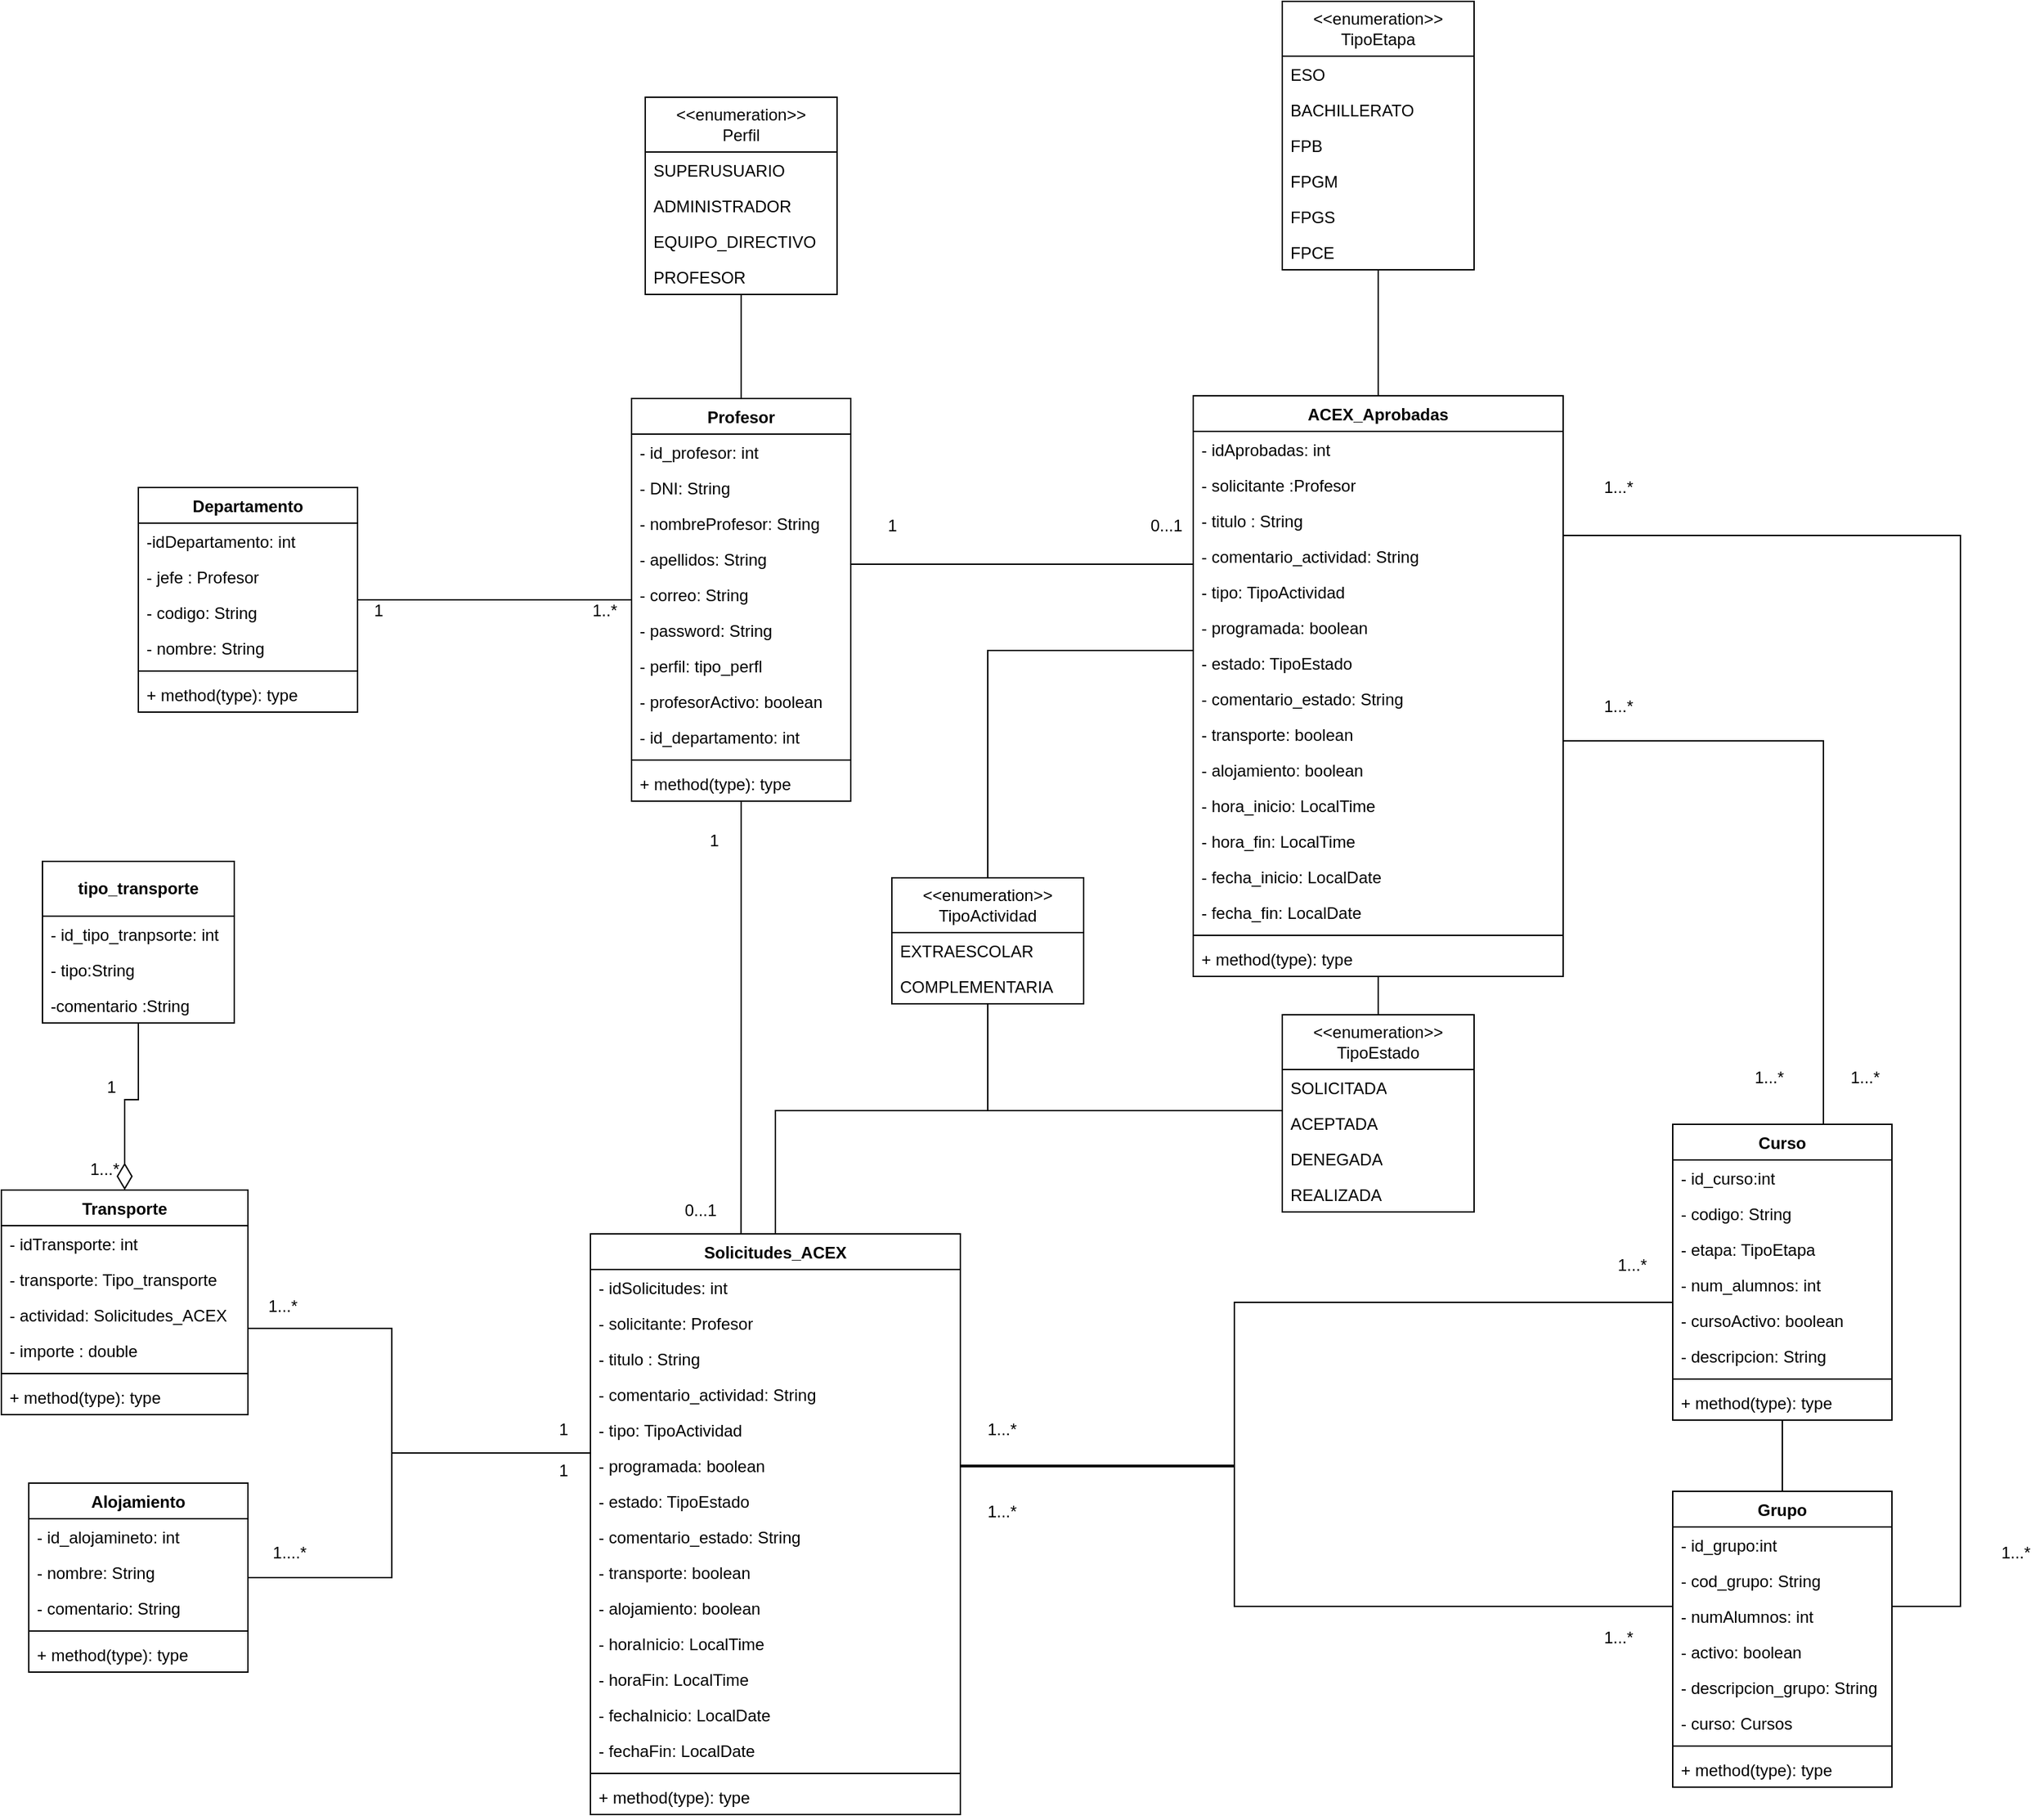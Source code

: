 <mxfile version="24.2.5" type="device">
  <diagram name="Página-1" id="KqR2MVuMOn8HhzKS_Q0z">
    <mxGraphModel dx="2218" dy="1628" grid="1" gridSize="10" guides="1" tooltips="1" connect="1" arrows="1" fold="1" page="0" pageScale="1" pageWidth="827" pageHeight="1169" math="0" shadow="0">
      <root>
        <mxCell id="0" />
        <mxCell id="1" parent="0" />
        <mxCell id="vN-wxm5uM4FP46S_WN4v-60" style="edgeStyle=orthogonalEdgeStyle;rounded=0;orthogonalLoop=1;jettySize=auto;html=1;endArrow=none;endFill=0;" parent="1" source="mgaWT_nPFSVgPAfk3SsF-6" target="jBNIoXDlIb--ioUj58yu-1" edge="1">
          <mxGeometry relative="1" as="geometry">
            <Array as="points">
              <mxPoint x="390" y="-9" />
              <mxPoint x="390" y="-9" />
            </Array>
          </mxGeometry>
        </mxCell>
        <mxCell id="mgaWT_nPFSVgPAfk3SsF-6" value="Profesor" style="swimlane;fontStyle=1;align=center;verticalAlign=top;childLayout=stackLayout;horizontal=1;startSize=26;horizontalStack=0;resizeParent=1;resizeParentMax=0;resizeLast=0;collapsible=1;marginBottom=0;whiteSpace=wrap;html=1;" parent="1" vertex="1">
          <mxGeometry x="40" y="-130" width="160" height="294" as="geometry" />
        </mxCell>
        <mxCell id="fqGNVcXwsttiyFgTfgcd-7" value="- id_profesor: int" style="text;strokeColor=none;fillColor=none;align=left;verticalAlign=top;spacingLeft=4;spacingRight=4;overflow=hidden;rotatable=0;points=[[0,0.5],[1,0.5]];portConstraint=eastwest;whiteSpace=wrap;html=1;" parent="mgaWT_nPFSVgPAfk3SsF-6" vertex="1">
          <mxGeometry y="26" width="160" height="26" as="geometry" />
        </mxCell>
        <mxCell id="mgaWT_nPFSVgPAfk3SsF-7" value="- DNI: String" style="text;strokeColor=none;fillColor=none;align=left;verticalAlign=top;spacingLeft=4;spacingRight=4;overflow=hidden;rotatable=0;points=[[0,0.5],[1,0.5]];portConstraint=eastwest;whiteSpace=wrap;html=1;" parent="mgaWT_nPFSVgPAfk3SsF-6" vertex="1">
          <mxGeometry y="52" width="160" height="26" as="geometry" />
        </mxCell>
        <mxCell id="mgaWT_nPFSVgPAfk3SsF-11" value="- nombreProfesor: String" style="text;strokeColor=none;fillColor=none;align=left;verticalAlign=top;spacingLeft=4;spacingRight=4;overflow=hidden;rotatable=0;points=[[0,0.5],[1,0.5]];portConstraint=eastwest;whiteSpace=wrap;html=1;" parent="mgaWT_nPFSVgPAfk3SsF-6" vertex="1">
          <mxGeometry y="78" width="160" height="26" as="geometry" />
        </mxCell>
        <mxCell id="mgaWT_nPFSVgPAfk3SsF-12" value="- apellidos: String" style="text;strokeColor=none;fillColor=none;align=left;verticalAlign=top;spacingLeft=4;spacingRight=4;overflow=hidden;rotatable=0;points=[[0,0.5],[1,0.5]];portConstraint=eastwest;whiteSpace=wrap;html=1;" parent="mgaWT_nPFSVgPAfk3SsF-6" vertex="1">
          <mxGeometry y="104" width="160" height="26" as="geometry" />
        </mxCell>
        <mxCell id="mgaWT_nPFSVgPAfk3SsF-14" value="- correo: String" style="text;strokeColor=none;fillColor=none;align=left;verticalAlign=top;spacingLeft=4;spacingRight=4;overflow=hidden;rotatable=0;points=[[0,0.5],[1,0.5]];portConstraint=eastwest;whiteSpace=wrap;html=1;" parent="mgaWT_nPFSVgPAfk3SsF-6" vertex="1">
          <mxGeometry y="130" width="160" height="26" as="geometry" />
        </mxCell>
        <mxCell id="mgaWT_nPFSVgPAfk3SsF-15" value="- password: String" style="text;strokeColor=none;fillColor=none;align=left;verticalAlign=top;spacingLeft=4;spacingRight=4;overflow=hidden;rotatable=0;points=[[0,0.5],[1,0.5]];portConstraint=eastwest;whiteSpace=wrap;html=1;" parent="mgaWT_nPFSVgPAfk3SsF-6" vertex="1">
          <mxGeometry y="156" width="160" height="26" as="geometry" />
        </mxCell>
        <mxCell id="mgaWT_nPFSVgPAfk3SsF-13" value="- perfil: tipo_perfl" style="text;strokeColor=none;fillColor=none;align=left;verticalAlign=top;spacingLeft=4;spacingRight=4;overflow=hidden;rotatable=0;points=[[0,0.5],[1,0.5]];portConstraint=eastwest;whiteSpace=wrap;html=1;" parent="mgaWT_nPFSVgPAfk3SsF-6" vertex="1">
          <mxGeometry y="182" width="160" height="26" as="geometry" />
        </mxCell>
        <mxCell id="fqGNVcXwsttiyFgTfgcd-8" value="- profesorActivo: boolean" style="text;strokeColor=none;fillColor=none;align=left;verticalAlign=top;spacingLeft=4;spacingRight=4;overflow=hidden;rotatable=0;points=[[0,0.5],[1,0.5]];portConstraint=eastwest;whiteSpace=wrap;html=1;" parent="mgaWT_nPFSVgPAfk3SsF-6" vertex="1">
          <mxGeometry y="208" width="160" height="26" as="geometry" />
        </mxCell>
        <mxCell id="mgaWT_nPFSVgPAfk3SsF-10" value="- id_departamento: int" style="text;strokeColor=none;fillColor=none;align=left;verticalAlign=top;spacingLeft=4;spacingRight=4;overflow=hidden;rotatable=0;points=[[0,0.5],[1,0.5]];portConstraint=eastwest;whiteSpace=wrap;html=1;" parent="mgaWT_nPFSVgPAfk3SsF-6" vertex="1">
          <mxGeometry y="234" width="160" height="26" as="geometry" />
        </mxCell>
        <mxCell id="mgaWT_nPFSVgPAfk3SsF-8" value="" style="line;strokeWidth=1;fillColor=none;align=left;verticalAlign=middle;spacingTop=-1;spacingLeft=3;spacingRight=3;rotatable=0;labelPosition=right;points=[];portConstraint=eastwest;strokeColor=inherit;" parent="mgaWT_nPFSVgPAfk3SsF-6" vertex="1">
          <mxGeometry y="260" width="160" height="8" as="geometry" />
        </mxCell>
        <mxCell id="mgaWT_nPFSVgPAfk3SsF-9" value="+ method(type): type" style="text;strokeColor=none;fillColor=none;align=left;verticalAlign=top;spacingLeft=4;spacingRight=4;overflow=hidden;rotatable=0;points=[[0,0.5],[1,0.5]];portConstraint=eastwest;whiteSpace=wrap;html=1;" parent="mgaWT_nPFSVgPAfk3SsF-6" vertex="1">
          <mxGeometry y="268" width="160" height="26" as="geometry" />
        </mxCell>
        <mxCell id="jBNIoXDlIb--ioUj58yu-57" style="edgeStyle=orthogonalEdgeStyle;rounded=0;orthogonalLoop=1;jettySize=auto;html=1;endArrow=none;endFill=0;startArrow=none;startFill=0;targetPerimeterSpacing=0;sourcePerimeterSpacing=0;startSize=6;" parent="1" source="mgaWT_nPFSVgPAfk3SsF-16" target="mgaWT_nPFSVgPAfk3SsF-6" edge="1">
          <mxGeometry relative="1" as="geometry" />
        </mxCell>
        <mxCell id="mgaWT_nPFSVgPAfk3SsF-16" value="Departamento" style="swimlane;fontStyle=1;align=center;verticalAlign=top;childLayout=stackLayout;horizontal=1;startSize=26;horizontalStack=0;resizeParent=1;resizeParentMax=0;resizeLast=0;collapsible=1;marginBottom=0;whiteSpace=wrap;html=1;" parent="1" vertex="1">
          <mxGeometry x="-320" y="-65" width="160" height="164" as="geometry" />
        </mxCell>
        <mxCell id="fqGNVcXwsttiyFgTfgcd-4" value="-idDepartamento: int" style="text;strokeColor=none;fillColor=none;align=left;verticalAlign=top;spacingLeft=4;spacingRight=4;overflow=hidden;rotatable=0;points=[[0,0.5],[1,0.5]];portConstraint=eastwest;whiteSpace=wrap;html=1;" parent="mgaWT_nPFSVgPAfk3SsF-16" vertex="1">
          <mxGeometry y="26" width="160" height="26" as="geometry" />
        </mxCell>
        <mxCell id="fqGNVcXwsttiyFgTfgcd-3" value="- jefe : Profesor" style="text;strokeColor=none;fillColor=none;align=left;verticalAlign=top;spacingLeft=4;spacingRight=4;overflow=hidden;rotatable=0;points=[[0,0.5],[1,0.5]];portConstraint=eastwest;whiteSpace=wrap;html=1;" parent="mgaWT_nPFSVgPAfk3SsF-16" vertex="1">
          <mxGeometry y="52" width="160" height="26" as="geometry" />
        </mxCell>
        <mxCell id="mgaWT_nPFSVgPAfk3SsF-17" value="- codigo: String" style="text;strokeColor=none;fillColor=none;align=left;verticalAlign=top;spacingLeft=4;spacingRight=4;overflow=hidden;rotatable=0;points=[[0,0.5],[1,0.5]];portConstraint=eastwest;whiteSpace=wrap;html=1;" parent="mgaWT_nPFSVgPAfk3SsF-16" vertex="1">
          <mxGeometry y="78" width="160" height="26" as="geometry" />
        </mxCell>
        <mxCell id="mgaWT_nPFSVgPAfk3SsF-20" value="- nombre: String" style="text;strokeColor=none;fillColor=none;align=left;verticalAlign=top;spacingLeft=4;spacingRight=4;overflow=hidden;rotatable=0;points=[[0,0.5],[1,0.5]];portConstraint=eastwest;whiteSpace=wrap;html=1;" parent="mgaWT_nPFSVgPAfk3SsF-16" vertex="1">
          <mxGeometry y="104" width="160" height="26" as="geometry" />
        </mxCell>
        <mxCell id="mgaWT_nPFSVgPAfk3SsF-18" value="" style="line;strokeWidth=1;fillColor=none;align=left;verticalAlign=middle;spacingTop=-1;spacingLeft=3;spacingRight=3;rotatable=0;labelPosition=right;points=[];portConstraint=eastwest;strokeColor=inherit;" parent="mgaWT_nPFSVgPAfk3SsF-16" vertex="1">
          <mxGeometry y="130" width="160" height="8" as="geometry" />
        </mxCell>
        <mxCell id="mgaWT_nPFSVgPAfk3SsF-19" value="+ method(type): type" style="text;strokeColor=none;fillColor=none;align=left;verticalAlign=top;spacingLeft=4;spacingRight=4;overflow=hidden;rotatable=0;points=[[0,0.5],[1,0.5]];portConstraint=eastwest;whiteSpace=wrap;html=1;" parent="mgaWT_nPFSVgPAfk3SsF-16" vertex="1">
          <mxGeometry y="138" width="160" height="26" as="geometry" />
        </mxCell>
        <mxCell id="vN-wxm5uM4FP46S_WN4v-33" style="edgeStyle=orthogonalEdgeStyle;rounded=0;orthogonalLoop=1;jettySize=auto;html=1;endArrow=none;endFill=0;" parent="1" source="mgaWT_nPFSVgPAfk3SsF-21" target="jBNIoXDlIb--ioUj58yu-31" edge="1">
          <mxGeometry relative="1" as="geometry">
            <Array as="points">
              <mxPoint x="480" y="650" />
              <mxPoint x="480" y="752" />
            </Array>
          </mxGeometry>
        </mxCell>
        <mxCell id="vN-wxm5uM4FP46S_WN4v-37" style="edgeStyle=orthogonalEdgeStyle;rounded=0;orthogonalLoop=1;jettySize=auto;html=1;endArrow=none;endFill=0;" parent="1" edge="1">
          <mxGeometry relative="1" as="geometry">
            <mxPoint x="145" y="469.94" as="sourcePoint" />
            <mxPoint x="515" y="389.999" as="targetPoint" />
            <Array as="points">
              <mxPoint x="145" y="389.94" />
            </Array>
          </mxGeometry>
        </mxCell>
        <mxCell id="mgaWT_nPFSVgPAfk3SsF-21" value="Solicitudes_ACEX" style="swimlane;fontStyle=1;align=center;verticalAlign=top;childLayout=stackLayout;horizontal=1;startSize=26;horizontalStack=0;resizeParent=1;resizeParentMax=0;resizeLast=0;collapsible=1;marginBottom=0;whiteSpace=wrap;html=1;" parent="1" vertex="1">
          <mxGeometry x="10" y="480" width="270" height="424" as="geometry" />
        </mxCell>
        <mxCell id="fqGNVcXwsttiyFgTfgcd-11" value="- idSolicitudes: int" style="text;strokeColor=none;fillColor=none;align=left;verticalAlign=top;spacingLeft=4;spacingRight=4;overflow=hidden;rotatable=0;points=[[0,0.5],[1,0.5]];portConstraint=eastwest;whiteSpace=wrap;html=1;" parent="mgaWT_nPFSVgPAfk3SsF-21" vertex="1">
          <mxGeometry y="26" width="270" height="26" as="geometry" />
        </mxCell>
        <mxCell id="fqGNVcXwsttiyFgTfgcd-10" value="- solicitante: Profesor" style="text;strokeColor=none;fillColor=none;align=left;verticalAlign=top;spacingLeft=4;spacingRight=4;overflow=hidden;rotatable=0;points=[[0,0.5],[1,0.5]];portConstraint=eastwest;whiteSpace=wrap;html=1;" parent="mgaWT_nPFSVgPAfk3SsF-21" vertex="1">
          <mxGeometry y="52" width="270" height="26" as="geometry" />
        </mxCell>
        <mxCell id="mgaWT_nPFSVgPAfk3SsF-25" value="- titulo : String" style="text;strokeColor=none;fillColor=none;align=left;verticalAlign=top;spacingLeft=4;spacingRight=4;overflow=hidden;rotatable=0;points=[[0,0.5],[1,0.5]];portConstraint=eastwest;whiteSpace=wrap;html=1;" parent="mgaWT_nPFSVgPAfk3SsF-21" vertex="1">
          <mxGeometry y="78" width="270" height="26" as="geometry" />
        </mxCell>
        <mxCell id="mgaWT_nPFSVgPAfk3SsF-28" value="- comentario_actividad: String" style="text;strokeColor=none;fillColor=none;align=left;verticalAlign=top;spacingLeft=4;spacingRight=4;overflow=hidden;rotatable=0;points=[[0,0.5],[1,0.5]];portConstraint=eastwest;whiteSpace=wrap;html=1;" parent="mgaWT_nPFSVgPAfk3SsF-21" vertex="1">
          <mxGeometry y="104" width="270" height="26" as="geometry" />
        </mxCell>
        <mxCell id="mgaWT_nPFSVgPAfk3SsF-31" value="- tipo: TipoActividad" style="text;strokeColor=none;fillColor=none;align=left;verticalAlign=top;spacingLeft=4;spacingRight=4;overflow=hidden;rotatable=0;points=[[0,0.5],[1,0.5]];portConstraint=eastwest;whiteSpace=wrap;html=1;" parent="mgaWT_nPFSVgPAfk3SsF-21" vertex="1">
          <mxGeometry y="130" width="270" height="26" as="geometry" />
        </mxCell>
        <mxCell id="mgaWT_nPFSVgPAfk3SsF-33" value="- programada: boolean" style="text;strokeColor=none;fillColor=none;align=left;verticalAlign=top;spacingLeft=4;spacingRight=4;overflow=hidden;rotatable=0;points=[[0,0.5],[1,0.5]];portConstraint=eastwest;whiteSpace=wrap;html=1;" parent="mgaWT_nPFSVgPAfk3SsF-21" vertex="1">
          <mxGeometry y="156" width="270" height="26" as="geometry" />
        </mxCell>
        <mxCell id="mgaWT_nPFSVgPAfk3SsF-32" value="- estado: TipoEstado" style="text;strokeColor=none;fillColor=none;align=left;verticalAlign=top;spacingLeft=4;spacingRight=4;overflow=hidden;rotatable=0;points=[[0,0.5],[1,0.5]];portConstraint=eastwest;whiteSpace=wrap;html=1;" parent="mgaWT_nPFSVgPAfk3SsF-21" vertex="1">
          <mxGeometry y="182" width="270" height="26" as="geometry" />
        </mxCell>
        <mxCell id="mgaWT_nPFSVgPAfk3SsF-30" value="- comentario_estado: String" style="text;strokeColor=none;fillColor=none;align=left;verticalAlign=top;spacingLeft=4;spacingRight=4;overflow=hidden;rotatable=0;points=[[0,0.5],[1,0.5]];portConstraint=eastwest;whiteSpace=wrap;html=1;" parent="mgaWT_nPFSVgPAfk3SsF-21" vertex="1">
          <mxGeometry y="208" width="270" height="26" as="geometry" />
        </mxCell>
        <mxCell id="mgaWT_nPFSVgPAfk3SsF-27" value="- transporte: boolean" style="text;strokeColor=none;fillColor=none;align=left;verticalAlign=top;spacingLeft=4;spacingRight=4;overflow=hidden;rotatable=0;points=[[0,0.5],[1,0.5]];portConstraint=eastwest;whiteSpace=wrap;html=1;" parent="mgaWT_nPFSVgPAfk3SsF-21" vertex="1">
          <mxGeometry y="234" width="270" height="26" as="geometry" />
        </mxCell>
        <mxCell id="mgaWT_nPFSVgPAfk3SsF-26" value="- alojamiento: boolean" style="text;strokeColor=none;fillColor=none;align=left;verticalAlign=top;spacingLeft=4;spacingRight=4;overflow=hidden;rotatable=0;points=[[0,0.5],[1,0.5]];portConstraint=eastwest;whiteSpace=wrap;html=1;" parent="mgaWT_nPFSVgPAfk3SsF-21" vertex="1">
          <mxGeometry y="260" width="270" height="26" as="geometry" />
        </mxCell>
        <mxCell id="vN-wxm5uM4FP46S_WN4v-11" value="- horaInicio: LocalTime" style="text;strokeColor=none;fillColor=none;align=left;verticalAlign=top;spacingLeft=4;spacingRight=4;overflow=hidden;rotatable=0;points=[[0,0.5],[1,0.5]];portConstraint=eastwest;whiteSpace=wrap;html=1;" parent="mgaWT_nPFSVgPAfk3SsF-21" vertex="1">
          <mxGeometry y="286" width="270" height="26" as="geometry" />
        </mxCell>
        <mxCell id="fqGNVcXwsttiyFgTfgcd-12" value="- horaFin: LocalTime" style="text;strokeColor=none;fillColor=none;align=left;verticalAlign=top;spacingLeft=4;spacingRight=4;overflow=hidden;rotatable=0;points=[[0,0.5],[1,0.5]];portConstraint=eastwest;whiteSpace=wrap;html=1;" parent="mgaWT_nPFSVgPAfk3SsF-21" vertex="1">
          <mxGeometry y="312" width="270" height="26" as="geometry" />
        </mxCell>
        <mxCell id="fqGNVcXwsttiyFgTfgcd-13" value="- fechaInicio: LocalDate" style="text;strokeColor=none;fillColor=none;align=left;verticalAlign=top;spacingLeft=4;spacingRight=4;overflow=hidden;rotatable=0;points=[[0,0.5],[1,0.5]];portConstraint=eastwest;whiteSpace=wrap;html=1;" parent="mgaWT_nPFSVgPAfk3SsF-21" vertex="1">
          <mxGeometry y="338" width="270" height="26" as="geometry" />
        </mxCell>
        <mxCell id="vN-wxm5uM4FP46S_WN4v-14" value="- fechaFin: LocalDate" style="text;strokeColor=none;fillColor=none;align=left;verticalAlign=top;spacingLeft=4;spacingRight=4;overflow=hidden;rotatable=0;points=[[0,0.5],[1,0.5]];portConstraint=eastwest;whiteSpace=wrap;html=1;" parent="mgaWT_nPFSVgPAfk3SsF-21" vertex="1">
          <mxGeometry y="364" width="270" height="26" as="geometry" />
        </mxCell>
        <mxCell id="mgaWT_nPFSVgPAfk3SsF-23" value="" style="line;strokeWidth=1;fillColor=none;align=left;verticalAlign=middle;spacingTop=-1;spacingLeft=3;spacingRight=3;rotatable=0;labelPosition=right;points=[];portConstraint=eastwest;strokeColor=inherit;" parent="mgaWT_nPFSVgPAfk3SsF-21" vertex="1">
          <mxGeometry y="390" width="270" height="8" as="geometry" />
        </mxCell>
        <mxCell id="mgaWT_nPFSVgPAfk3SsF-24" value="+ method(type): type" style="text;strokeColor=none;fillColor=none;align=left;verticalAlign=top;spacingLeft=4;spacingRight=4;overflow=hidden;rotatable=0;points=[[0,0.5],[1,0.5]];portConstraint=eastwest;whiteSpace=wrap;html=1;" parent="mgaWT_nPFSVgPAfk3SsF-21" vertex="1">
          <mxGeometry y="398" width="270" height="26" as="geometry" />
        </mxCell>
        <mxCell id="vN-wxm5uM4FP46S_WN4v-22" style="edgeStyle=orthogonalEdgeStyle;rounded=0;orthogonalLoop=1;jettySize=auto;html=1;entryX=0.5;entryY=0;entryDx=0;entryDy=0;endArrow=none;endFill=0;" parent="1" source="mgaWT_nPFSVgPAfk3SsF-34" target="mgaWT_nPFSVgPAfk3SsF-6" edge="1">
          <mxGeometry relative="1" as="geometry" />
        </mxCell>
        <mxCell id="mgaWT_nPFSVgPAfk3SsF-34" value="&amp;lt;&amp;lt;enumeration&amp;gt;&amp;gt;&lt;div&gt;Perfil&lt;/div&gt;" style="swimlane;fontStyle=0;childLayout=stackLayout;horizontal=1;startSize=40;fillColor=none;horizontalStack=0;resizeParent=1;resizeParentMax=0;resizeLast=0;collapsible=1;marginBottom=0;whiteSpace=wrap;html=1;" parent="1" vertex="1">
          <mxGeometry x="50" y="-350" width="140" height="144" as="geometry" />
        </mxCell>
        <mxCell id="mgaWT_nPFSVgPAfk3SsF-35" value="SUPERUSUARIO" style="text;strokeColor=none;fillColor=none;align=left;verticalAlign=top;spacingLeft=4;spacingRight=4;overflow=hidden;rotatable=0;points=[[0,0.5],[1,0.5]];portConstraint=eastwest;whiteSpace=wrap;html=1;" parent="mgaWT_nPFSVgPAfk3SsF-34" vertex="1">
          <mxGeometry y="40" width="140" height="26" as="geometry" />
        </mxCell>
        <mxCell id="mgaWT_nPFSVgPAfk3SsF-36" value="ADMINISTRADOR" style="text;strokeColor=none;fillColor=none;align=left;verticalAlign=top;spacingLeft=4;spacingRight=4;overflow=hidden;rotatable=0;points=[[0,0.5],[1,0.5]];portConstraint=eastwest;whiteSpace=wrap;html=1;" parent="mgaWT_nPFSVgPAfk3SsF-34" vertex="1">
          <mxGeometry y="66" width="140" height="26" as="geometry" />
        </mxCell>
        <mxCell id="mgaWT_nPFSVgPAfk3SsF-38" value="EQUIPO_DIRECTIVO" style="text;strokeColor=none;fillColor=none;align=left;verticalAlign=top;spacingLeft=4;spacingRight=4;overflow=hidden;rotatable=0;points=[[0,0.5],[1,0.5]];portConstraint=eastwest;whiteSpace=wrap;html=1;" parent="mgaWT_nPFSVgPAfk3SsF-34" vertex="1">
          <mxGeometry y="92" width="140" height="26" as="geometry" />
        </mxCell>
        <mxCell id="mgaWT_nPFSVgPAfk3SsF-37" value="PROFESOR" style="text;strokeColor=none;fillColor=none;align=left;verticalAlign=top;spacingLeft=4;spacingRight=4;overflow=hidden;rotatable=0;points=[[0,0.5],[1,0.5]];portConstraint=eastwest;whiteSpace=wrap;html=1;" parent="mgaWT_nPFSVgPAfk3SsF-34" vertex="1">
          <mxGeometry y="118" width="140" height="26" as="geometry" />
        </mxCell>
        <mxCell id="vN-wxm5uM4FP46S_WN4v-38" style="edgeStyle=orthogonalEdgeStyle;rounded=0;orthogonalLoop=1;jettySize=auto;html=1;endArrow=none;endFill=0;" parent="1" source="mgaWT_nPFSVgPAfk3SsF-39" target="mgaWT_nPFSVgPAfk3SsF-21" edge="1">
          <mxGeometry relative="1" as="geometry">
            <Array as="points">
              <mxPoint x="300" y="390" />
              <mxPoint x="145" y="390" />
            </Array>
          </mxGeometry>
        </mxCell>
        <mxCell id="vN-wxm5uM4FP46S_WN4v-39" style="edgeStyle=orthogonalEdgeStyle;rounded=0;orthogonalLoop=1;jettySize=auto;html=1;endArrow=none;endFill=0;" parent="1" source="mgaWT_nPFSVgPAfk3SsF-39" target="jBNIoXDlIb--ioUj58yu-1" edge="1">
          <mxGeometry relative="1" as="geometry">
            <Array as="points">
              <mxPoint x="300" y="54" />
            </Array>
          </mxGeometry>
        </mxCell>
        <mxCell id="mgaWT_nPFSVgPAfk3SsF-39" value="&amp;lt;&amp;lt;enumeration&amp;gt;&amp;gt;&lt;div&gt;TipoActividad&lt;/div&gt;" style="swimlane;fontStyle=0;childLayout=stackLayout;horizontal=1;startSize=40;fillColor=none;horizontalStack=0;resizeParent=1;resizeParentMax=0;resizeLast=0;collapsible=1;marginBottom=0;whiteSpace=wrap;html=1;" parent="1" vertex="1">
          <mxGeometry x="230" y="220" width="140" height="92" as="geometry" />
        </mxCell>
        <mxCell id="mgaWT_nPFSVgPAfk3SsF-40" value="EXTRAESCOLAR" style="text;strokeColor=none;fillColor=none;align=left;verticalAlign=top;spacingLeft=4;spacingRight=4;overflow=hidden;rotatable=0;points=[[0,0.5],[1,0.5]];portConstraint=eastwest;whiteSpace=wrap;html=1;" parent="mgaWT_nPFSVgPAfk3SsF-39" vertex="1">
          <mxGeometry y="40" width="140" height="26" as="geometry" />
        </mxCell>
        <mxCell id="mgaWT_nPFSVgPAfk3SsF-41" value="COMPLEMENTARIA" style="text;strokeColor=none;fillColor=none;align=left;verticalAlign=top;spacingLeft=4;spacingRight=4;overflow=hidden;rotatable=0;points=[[0,0.5],[1,0.5]];portConstraint=eastwest;whiteSpace=wrap;html=1;" parent="mgaWT_nPFSVgPAfk3SsF-39" vertex="1">
          <mxGeometry y="66" width="140" height="26" as="geometry" />
        </mxCell>
        <mxCell id="vN-wxm5uM4FP46S_WN4v-36" style="edgeStyle=orthogonalEdgeStyle;rounded=0;orthogonalLoop=1;jettySize=auto;html=1;endArrow=none;endFill=0;" parent="1" source="mgaWT_nPFSVgPAfk3SsF-44" target="jBNIoXDlIb--ioUj58yu-1" edge="1">
          <mxGeometry relative="1" as="geometry" />
        </mxCell>
        <mxCell id="mgaWT_nPFSVgPAfk3SsF-44" value="&amp;lt;&amp;lt;enumeration&amp;gt;&amp;gt;&lt;div&gt;TipoEstado&lt;/div&gt;" style="swimlane;fontStyle=0;childLayout=stackLayout;horizontal=1;startSize=40;fillColor=none;horizontalStack=0;resizeParent=1;resizeParentMax=0;resizeLast=0;collapsible=1;marginBottom=0;whiteSpace=wrap;html=1;" parent="1" vertex="1">
          <mxGeometry x="515" y="320" width="140" height="144" as="geometry">
            <mxRectangle x="570" y="410" width="140" height="40" as="alternateBounds" />
          </mxGeometry>
        </mxCell>
        <mxCell id="mgaWT_nPFSVgPAfk3SsF-45" value="SOLICITADA" style="text;strokeColor=none;fillColor=none;align=left;verticalAlign=top;spacingLeft=4;spacingRight=4;overflow=hidden;rotatable=0;points=[[0,0.5],[1,0.5]];portConstraint=eastwest;whiteSpace=wrap;html=1;" parent="mgaWT_nPFSVgPAfk3SsF-44" vertex="1">
          <mxGeometry y="40" width="140" height="26" as="geometry" />
        </mxCell>
        <mxCell id="mgaWT_nPFSVgPAfk3SsF-46" value="ACEPTADA" style="text;strokeColor=none;fillColor=none;align=left;verticalAlign=top;spacingLeft=4;spacingRight=4;overflow=hidden;rotatable=0;points=[[0,0.5],[1,0.5]];portConstraint=eastwest;whiteSpace=wrap;html=1;" parent="mgaWT_nPFSVgPAfk3SsF-44" vertex="1">
          <mxGeometry y="66" width="140" height="26" as="geometry" />
        </mxCell>
        <mxCell id="mgaWT_nPFSVgPAfk3SsF-47" value="DENEGADA" style="text;strokeColor=none;fillColor=none;align=left;verticalAlign=top;spacingLeft=4;spacingRight=4;overflow=hidden;rotatable=0;points=[[0,0.5],[1,0.5]];portConstraint=eastwest;whiteSpace=wrap;html=1;" parent="mgaWT_nPFSVgPAfk3SsF-44" vertex="1">
          <mxGeometry y="92" width="140" height="26" as="geometry" />
        </mxCell>
        <mxCell id="mgaWT_nPFSVgPAfk3SsF-48" value="REALIZADA" style="text;strokeColor=none;fillColor=none;align=left;verticalAlign=top;spacingLeft=4;spacingRight=4;overflow=hidden;rotatable=0;points=[[0,0.5],[1,0.5]];portConstraint=eastwest;whiteSpace=wrap;html=1;" parent="mgaWT_nPFSVgPAfk3SsF-44" vertex="1">
          <mxGeometry y="118" width="140" height="26" as="geometry" />
        </mxCell>
        <mxCell id="jBNIoXDlIb--ioUj58yu-1" value="ACEX_Aprobadas" style="swimlane;fontStyle=1;align=center;verticalAlign=top;childLayout=stackLayout;horizontal=1;startSize=26;horizontalStack=0;resizeParent=1;resizeParentMax=0;resizeLast=0;collapsible=1;marginBottom=0;whiteSpace=wrap;html=1;" parent="1" vertex="1">
          <mxGeometry x="450" y="-132" width="270" height="424" as="geometry" />
        </mxCell>
        <mxCell id="fqGNVcXwsttiyFgTfgcd-15" value="- idAprobadas: int" style="text;strokeColor=none;fillColor=none;align=left;verticalAlign=top;spacingLeft=4;spacingRight=4;overflow=hidden;rotatable=0;points=[[0,0.5],[1,0.5]];portConstraint=eastwest;whiteSpace=wrap;html=1;" parent="jBNIoXDlIb--ioUj58yu-1" vertex="1">
          <mxGeometry y="26" width="270" height="26" as="geometry" />
        </mxCell>
        <mxCell id="fqGNVcXwsttiyFgTfgcd-14" value="- solicitante :Profesor" style="text;strokeColor=none;fillColor=none;align=left;verticalAlign=top;spacingLeft=4;spacingRight=4;overflow=hidden;rotatable=0;points=[[0,0.5],[1,0.5]];portConstraint=eastwest;whiteSpace=wrap;html=1;" parent="jBNIoXDlIb--ioUj58yu-1" vertex="1">
          <mxGeometry y="52" width="270" height="26" as="geometry" />
        </mxCell>
        <mxCell id="jBNIoXDlIb--ioUj58yu-2" value="- titulo : String" style="text;strokeColor=none;fillColor=none;align=left;verticalAlign=top;spacingLeft=4;spacingRight=4;overflow=hidden;rotatable=0;points=[[0,0.5],[1,0.5]];portConstraint=eastwest;whiteSpace=wrap;html=1;" parent="jBNIoXDlIb--ioUj58yu-1" vertex="1">
          <mxGeometry y="78" width="270" height="26" as="geometry" />
        </mxCell>
        <mxCell id="jBNIoXDlIb--ioUj58yu-3" value="- comentario_actividad: String" style="text;strokeColor=none;fillColor=none;align=left;verticalAlign=top;spacingLeft=4;spacingRight=4;overflow=hidden;rotatable=0;points=[[0,0.5],[1,0.5]];portConstraint=eastwest;whiteSpace=wrap;html=1;" parent="jBNIoXDlIb--ioUj58yu-1" vertex="1">
          <mxGeometry y="104" width="270" height="26" as="geometry" />
        </mxCell>
        <mxCell id="jBNIoXDlIb--ioUj58yu-4" value="- tipo: TipoActividad" style="text;strokeColor=none;fillColor=none;align=left;verticalAlign=top;spacingLeft=4;spacingRight=4;overflow=hidden;rotatable=0;points=[[0,0.5],[1,0.5]];portConstraint=eastwest;whiteSpace=wrap;html=1;" parent="jBNIoXDlIb--ioUj58yu-1" vertex="1">
          <mxGeometry y="130" width="270" height="26" as="geometry" />
        </mxCell>
        <mxCell id="jBNIoXDlIb--ioUj58yu-5" value="- programada: boolean" style="text;strokeColor=none;fillColor=none;align=left;verticalAlign=top;spacingLeft=4;spacingRight=4;overflow=hidden;rotatable=0;points=[[0,0.5],[1,0.5]];portConstraint=eastwest;whiteSpace=wrap;html=1;" parent="jBNIoXDlIb--ioUj58yu-1" vertex="1">
          <mxGeometry y="156" width="270" height="26" as="geometry" />
        </mxCell>
        <mxCell id="jBNIoXDlIb--ioUj58yu-6" value="- estado: TipoEstado" style="text;strokeColor=none;fillColor=none;align=left;verticalAlign=top;spacingLeft=4;spacingRight=4;overflow=hidden;rotatable=0;points=[[0,0.5],[1,0.5]];portConstraint=eastwest;whiteSpace=wrap;html=1;" parent="jBNIoXDlIb--ioUj58yu-1" vertex="1">
          <mxGeometry y="182" width="270" height="26" as="geometry" />
        </mxCell>
        <mxCell id="jBNIoXDlIb--ioUj58yu-7" value="- comentario_estado: String" style="text;strokeColor=none;fillColor=none;align=left;verticalAlign=top;spacingLeft=4;spacingRight=4;overflow=hidden;rotatable=0;points=[[0,0.5],[1,0.5]];portConstraint=eastwest;whiteSpace=wrap;html=1;" parent="jBNIoXDlIb--ioUj58yu-1" vertex="1">
          <mxGeometry y="208" width="270" height="26" as="geometry" />
        </mxCell>
        <mxCell id="jBNIoXDlIb--ioUj58yu-8" value="- transporte: boolean" style="text;strokeColor=none;fillColor=none;align=left;verticalAlign=top;spacingLeft=4;spacingRight=4;overflow=hidden;rotatable=0;points=[[0,0.5],[1,0.5]];portConstraint=eastwest;whiteSpace=wrap;html=1;" parent="jBNIoXDlIb--ioUj58yu-1" vertex="1">
          <mxGeometry y="234" width="270" height="26" as="geometry" />
        </mxCell>
        <mxCell id="jBNIoXDlIb--ioUj58yu-9" value="- alojamiento: boolean" style="text;strokeColor=none;fillColor=none;align=left;verticalAlign=top;spacingLeft=4;spacingRight=4;overflow=hidden;rotatable=0;points=[[0,0.5],[1,0.5]];portConstraint=eastwest;whiteSpace=wrap;html=1;" parent="jBNIoXDlIb--ioUj58yu-1" vertex="1">
          <mxGeometry y="260" width="270" height="26" as="geometry" />
        </mxCell>
        <mxCell id="jBNIoXDlIb--ioUj58yu-10" value="- hora_inicio: LocalTime" style="text;strokeColor=none;fillColor=none;align=left;verticalAlign=top;spacingLeft=4;spacingRight=4;overflow=hidden;rotatable=0;points=[[0,0.5],[1,0.5]];portConstraint=eastwest;whiteSpace=wrap;html=1;" parent="jBNIoXDlIb--ioUj58yu-1" vertex="1">
          <mxGeometry y="286" width="270" height="26" as="geometry" />
        </mxCell>
        <mxCell id="vN-wxm5uM4FP46S_WN4v-1" value="- hora_fin: LocalTime" style="text;strokeColor=none;fillColor=none;align=left;verticalAlign=top;spacingLeft=4;spacingRight=4;overflow=hidden;rotatable=0;points=[[0,0.5],[1,0.5]];portConstraint=eastwest;whiteSpace=wrap;html=1;" parent="jBNIoXDlIb--ioUj58yu-1" vertex="1">
          <mxGeometry y="312" width="270" height="26" as="geometry" />
        </mxCell>
        <mxCell id="jBNIoXDlIb--ioUj58yu-11" value="- fecha_inicio: LocalDate" style="text;strokeColor=none;fillColor=none;align=left;verticalAlign=top;spacingLeft=4;spacingRight=4;overflow=hidden;rotatable=0;points=[[0,0.5],[1,0.5]];portConstraint=eastwest;whiteSpace=wrap;html=1;" parent="jBNIoXDlIb--ioUj58yu-1" vertex="1">
          <mxGeometry y="338" width="270" height="26" as="geometry" />
        </mxCell>
        <mxCell id="vN-wxm5uM4FP46S_WN4v-2" value="- fecha_fin: LocalDate" style="text;strokeColor=none;fillColor=none;align=left;verticalAlign=top;spacingLeft=4;spacingRight=4;overflow=hidden;rotatable=0;points=[[0,0.5],[1,0.5]];portConstraint=eastwest;whiteSpace=wrap;html=1;" parent="jBNIoXDlIb--ioUj58yu-1" vertex="1">
          <mxGeometry y="364" width="270" height="26" as="geometry" />
        </mxCell>
        <mxCell id="jBNIoXDlIb--ioUj58yu-12" value="" style="line;strokeWidth=1;fillColor=none;align=left;verticalAlign=middle;spacingTop=-1;spacingLeft=3;spacingRight=3;rotatable=0;labelPosition=right;points=[];portConstraint=eastwest;strokeColor=inherit;" parent="jBNIoXDlIb--ioUj58yu-1" vertex="1">
          <mxGeometry y="390" width="270" height="8" as="geometry" />
        </mxCell>
        <mxCell id="jBNIoXDlIb--ioUj58yu-13" value="+ method(type): type" style="text;strokeColor=none;fillColor=none;align=left;verticalAlign=top;spacingLeft=4;spacingRight=4;overflow=hidden;rotatable=0;points=[[0,0.5],[1,0.5]];portConstraint=eastwest;whiteSpace=wrap;html=1;" parent="jBNIoXDlIb--ioUj58yu-1" vertex="1">
          <mxGeometry y="398" width="270" height="26" as="geometry" />
        </mxCell>
        <mxCell id="vN-wxm5uM4FP46S_WN4v-54" style="edgeStyle=orthogonalEdgeStyle;rounded=0;orthogonalLoop=1;jettySize=auto;html=1;endArrow=none;endFill=0;" parent="1" source="jBNIoXDlIb--ioUj58yu-15" target="jBNIoXDlIb--ioUj58yu-1" edge="1">
          <mxGeometry relative="1" as="geometry">
            <Array as="points">
              <mxPoint x="910" y="120" />
            </Array>
          </mxGeometry>
        </mxCell>
        <mxCell id="jBNIoXDlIb--ioUj58yu-15" value="Curso" style="swimlane;fontStyle=1;align=center;verticalAlign=top;childLayout=stackLayout;horizontal=1;startSize=26;horizontalStack=0;resizeParent=1;resizeParentMax=0;resizeLast=0;collapsible=1;marginBottom=0;whiteSpace=wrap;html=1;" parent="1" vertex="1">
          <mxGeometry x="800" y="400" width="160" height="216" as="geometry" />
        </mxCell>
        <mxCell id="fqGNVcXwsttiyFgTfgcd-2" value="- id_curso:int" style="text;strokeColor=none;fillColor=none;align=left;verticalAlign=top;spacingLeft=4;spacingRight=4;overflow=hidden;rotatable=0;points=[[0,0.5],[1,0.5]];portConstraint=eastwest;whiteSpace=wrap;html=1;" parent="jBNIoXDlIb--ioUj58yu-15" vertex="1">
          <mxGeometry y="26" width="160" height="26" as="geometry" />
        </mxCell>
        <mxCell id="jBNIoXDlIb--ioUj58yu-16" value="- codigo: String" style="text;strokeColor=none;fillColor=none;align=left;verticalAlign=top;spacingLeft=4;spacingRight=4;overflow=hidden;rotatable=0;points=[[0,0.5],[1,0.5]];portConstraint=eastwest;whiteSpace=wrap;html=1;" parent="jBNIoXDlIb--ioUj58yu-15" vertex="1">
          <mxGeometry y="52" width="160" height="26" as="geometry" />
        </mxCell>
        <mxCell id="jBNIoXDlIb--ioUj58yu-19" value="- etapa: TipoEtapa" style="text;strokeColor=none;fillColor=none;align=left;verticalAlign=top;spacingLeft=4;spacingRight=4;overflow=hidden;rotatable=0;points=[[0,0.5],[1,0.5]];portConstraint=eastwest;whiteSpace=wrap;html=1;" parent="jBNIoXDlIb--ioUj58yu-15" vertex="1">
          <mxGeometry y="78" width="160" height="26" as="geometry" />
        </mxCell>
        <mxCell id="jBNIoXDlIb--ioUj58yu-21" value="- num_alumnos: int" style="text;strokeColor=none;fillColor=none;align=left;verticalAlign=top;spacingLeft=4;spacingRight=4;overflow=hidden;rotatable=0;points=[[0,0.5],[1,0.5]];portConstraint=eastwest;whiteSpace=wrap;html=1;" parent="jBNIoXDlIb--ioUj58yu-15" vertex="1">
          <mxGeometry y="104" width="160" height="26" as="geometry" />
        </mxCell>
        <mxCell id="jBNIoXDlIb--ioUj58yu-22" value="- cursoActivo: boolean" style="text;strokeColor=none;fillColor=none;align=left;verticalAlign=top;spacingLeft=4;spacingRight=4;overflow=hidden;rotatable=0;points=[[0,0.5],[1,0.5]];portConstraint=eastwest;whiteSpace=wrap;html=1;" parent="jBNIoXDlIb--ioUj58yu-15" vertex="1">
          <mxGeometry y="130" width="160" height="26" as="geometry" />
        </mxCell>
        <mxCell id="jBNIoXDlIb--ioUj58yu-20" value="- descripcion: String" style="text;strokeColor=none;fillColor=none;align=left;verticalAlign=top;spacingLeft=4;spacingRight=4;overflow=hidden;rotatable=0;points=[[0,0.5],[1,0.5]];portConstraint=eastwest;whiteSpace=wrap;html=1;" parent="jBNIoXDlIb--ioUj58yu-15" vertex="1">
          <mxGeometry y="156" width="160" height="26" as="geometry" />
        </mxCell>
        <mxCell id="jBNIoXDlIb--ioUj58yu-17" value="" style="line;strokeWidth=1;fillColor=none;align=left;verticalAlign=middle;spacingTop=-1;spacingLeft=3;spacingRight=3;rotatable=0;labelPosition=right;points=[];portConstraint=eastwest;strokeColor=inherit;" parent="jBNIoXDlIb--ioUj58yu-15" vertex="1">
          <mxGeometry y="182" width="160" height="8" as="geometry" />
        </mxCell>
        <mxCell id="jBNIoXDlIb--ioUj58yu-18" value="+ method(type): type" style="text;strokeColor=none;fillColor=none;align=left;verticalAlign=top;spacingLeft=4;spacingRight=4;overflow=hidden;rotatable=0;points=[[0,0.5],[1,0.5]];portConstraint=eastwest;whiteSpace=wrap;html=1;" parent="jBNIoXDlIb--ioUj58yu-15" vertex="1">
          <mxGeometry y="190" width="160" height="26" as="geometry" />
        </mxCell>
        <mxCell id="vN-wxm5uM4FP46S_WN4v-30" style="edgeStyle=orthogonalEdgeStyle;rounded=0;orthogonalLoop=1;jettySize=auto;html=1;endArrow=none;endFill=0;" parent="1" source="jBNIoXDlIb--ioUj58yu-23" target="jBNIoXDlIb--ioUj58yu-1" edge="1">
          <mxGeometry relative="1" as="geometry" />
        </mxCell>
        <mxCell id="jBNIoXDlIb--ioUj58yu-23" value="&amp;lt;&amp;lt;enumeration&amp;gt;&amp;gt;&lt;div&gt;TipoEtapa&lt;/div&gt;" style="swimlane;fontStyle=0;childLayout=stackLayout;horizontal=1;startSize=40;fillColor=none;horizontalStack=0;resizeParent=1;resizeParentMax=0;resizeLast=0;collapsible=1;marginBottom=0;whiteSpace=wrap;html=1;" parent="1" vertex="1">
          <mxGeometry x="515" y="-420" width="140" height="196" as="geometry">
            <mxRectangle x="570" y="410" width="140" height="40" as="alternateBounds" />
          </mxGeometry>
        </mxCell>
        <mxCell id="jBNIoXDlIb--ioUj58yu-24" value="ESO" style="text;strokeColor=none;fillColor=none;align=left;verticalAlign=top;spacingLeft=4;spacingRight=4;overflow=hidden;rotatable=0;points=[[0,0.5],[1,0.5]];portConstraint=eastwest;whiteSpace=wrap;html=1;" parent="jBNIoXDlIb--ioUj58yu-23" vertex="1">
          <mxGeometry y="40" width="140" height="26" as="geometry" />
        </mxCell>
        <mxCell id="jBNIoXDlIb--ioUj58yu-29" value="BACHILLERATO" style="text;strokeColor=none;fillColor=none;align=left;verticalAlign=top;spacingLeft=4;spacingRight=4;overflow=hidden;rotatable=0;points=[[0,0.5],[1,0.5]];portConstraint=eastwest;whiteSpace=wrap;html=1;" parent="jBNIoXDlIb--ioUj58yu-23" vertex="1">
          <mxGeometry y="66" width="140" height="26" as="geometry" />
        </mxCell>
        <mxCell id="jBNIoXDlIb--ioUj58yu-30" value="FPB" style="text;strokeColor=none;fillColor=none;align=left;verticalAlign=top;spacingLeft=4;spacingRight=4;overflow=hidden;rotatable=0;points=[[0,0.5],[1,0.5]];portConstraint=eastwest;whiteSpace=wrap;html=1;" parent="jBNIoXDlIb--ioUj58yu-23" vertex="1">
          <mxGeometry y="92" width="140" height="26" as="geometry" />
        </mxCell>
        <mxCell id="jBNIoXDlIb--ioUj58yu-28" value="FPGM" style="text;strokeColor=none;fillColor=none;align=left;verticalAlign=top;spacingLeft=4;spacingRight=4;overflow=hidden;rotatable=0;points=[[0,0.5],[1,0.5]];portConstraint=eastwest;whiteSpace=wrap;html=1;" parent="jBNIoXDlIb--ioUj58yu-23" vertex="1">
          <mxGeometry y="118" width="140" height="26" as="geometry" />
        </mxCell>
        <mxCell id="jBNIoXDlIb--ioUj58yu-25" value="FPGS" style="text;strokeColor=none;fillColor=none;align=left;verticalAlign=top;spacingLeft=4;spacingRight=4;overflow=hidden;rotatable=0;points=[[0,0.5],[1,0.5]];portConstraint=eastwest;whiteSpace=wrap;html=1;" parent="jBNIoXDlIb--ioUj58yu-23" vertex="1">
          <mxGeometry y="144" width="140" height="26" as="geometry" />
        </mxCell>
        <mxCell id="jBNIoXDlIb--ioUj58yu-26" value="FPCE" style="text;strokeColor=none;fillColor=none;align=left;verticalAlign=top;spacingLeft=4;spacingRight=4;overflow=hidden;rotatable=0;points=[[0,0.5],[1,0.5]];portConstraint=eastwest;whiteSpace=wrap;html=1;" parent="jBNIoXDlIb--ioUj58yu-23" vertex="1">
          <mxGeometry y="170" width="140" height="26" as="geometry" />
        </mxCell>
        <mxCell id="jBNIoXDlIb--ioUj58yu-64" style="edgeStyle=orthogonalEdgeStyle;rounded=0;orthogonalLoop=1;jettySize=auto;html=1;endArrow=none;endFill=0;startArrow=none;startFill=0;" parent="1" source="jBNIoXDlIb--ioUj58yu-31" target="jBNIoXDlIb--ioUj58yu-15" edge="1">
          <mxGeometry relative="1" as="geometry" />
        </mxCell>
        <mxCell id="vN-wxm5uM4FP46S_WN4v-53" style="edgeStyle=orthogonalEdgeStyle;rounded=0;orthogonalLoop=1;jettySize=auto;html=1;endArrow=none;endFill=0;" parent="1" source="jBNIoXDlIb--ioUj58yu-31" target="jBNIoXDlIb--ioUj58yu-1" edge="1">
          <mxGeometry relative="1" as="geometry">
            <Array as="points">
              <mxPoint x="1010" y="752" />
              <mxPoint x="1010" y="-30" />
            </Array>
          </mxGeometry>
        </mxCell>
        <mxCell id="jBNIoXDlIb--ioUj58yu-31" value="Grupo" style="swimlane;fontStyle=1;align=center;verticalAlign=top;childLayout=stackLayout;horizontal=1;startSize=26;horizontalStack=0;resizeParent=1;resizeParentMax=0;resizeLast=0;collapsible=1;marginBottom=0;whiteSpace=wrap;html=1;" parent="1" vertex="1">
          <mxGeometry x="800" y="668" width="160" height="216" as="geometry" />
        </mxCell>
        <mxCell id="fqGNVcXwsttiyFgTfgcd-5" value="- id_grupo:int" style="text;strokeColor=none;fillColor=none;align=left;verticalAlign=top;spacingLeft=4;spacingRight=4;overflow=hidden;rotatable=0;points=[[0,0.5],[1,0.5]];portConstraint=eastwest;whiteSpace=wrap;html=1;" parent="jBNIoXDlIb--ioUj58yu-31" vertex="1">
          <mxGeometry y="26" width="160" height="26" as="geometry" />
        </mxCell>
        <mxCell id="jBNIoXDlIb--ioUj58yu-32" value="- cod_grupo: String" style="text;strokeColor=none;fillColor=none;align=left;verticalAlign=top;spacingLeft=4;spacingRight=4;overflow=hidden;rotatable=0;points=[[0,0.5],[1,0.5]];portConstraint=eastwest;whiteSpace=wrap;html=1;" parent="jBNIoXDlIb--ioUj58yu-31" vertex="1">
          <mxGeometry y="52" width="160" height="26" as="geometry" />
        </mxCell>
        <mxCell id="jBNIoXDlIb--ioUj58yu-35" value="- numAlumnos: int" style="text;strokeColor=none;fillColor=none;align=left;verticalAlign=top;spacingLeft=4;spacingRight=4;overflow=hidden;rotatable=0;points=[[0,0.5],[1,0.5]];portConstraint=eastwest;whiteSpace=wrap;html=1;" parent="jBNIoXDlIb--ioUj58yu-31" vertex="1">
          <mxGeometry y="78" width="160" height="26" as="geometry" />
        </mxCell>
        <mxCell id="jBNIoXDlIb--ioUj58yu-37" value="- activo: boolean" style="text;strokeColor=none;fillColor=none;align=left;verticalAlign=top;spacingLeft=4;spacingRight=4;overflow=hidden;rotatable=0;points=[[0,0.5],[1,0.5]];portConstraint=eastwest;whiteSpace=wrap;html=1;" parent="jBNIoXDlIb--ioUj58yu-31" vertex="1">
          <mxGeometry y="104" width="160" height="26" as="geometry" />
        </mxCell>
        <mxCell id="jBNIoXDlIb--ioUj58yu-36" value="- descripcion_grupo: String" style="text;strokeColor=none;fillColor=none;align=left;verticalAlign=top;spacingLeft=4;spacingRight=4;overflow=hidden;rotatable=0;points=[[0,0.5],[1,0.5]];portConstraint=eastwest;whiteSpace=wrap;html=1;" parent="jBNIoXDlIb--ioUj58yu-31" vertex="1">
          <mxGeometry y="130" width="160" height="26" as="geometry" />
        </mxCell>
        <mxCell id="fqGNVcXwsttiyFgTfgcd-6" value="- curso: Cursos" style="text;strokeColor=none;fillColor=none;align=left;verticalAlign=top;spacingLeft=4;spacingRight=4;overflow=hidden;rotatable=0;points=[[0,0.5],[1,0.5]];portConstraint=eastwest;whiteSpace=wrap;html=1;" parent="jBNIoXDlIb--ioUj58yu-31" vertex="1">
          <mxGeometry y="156" width="160" height="26" as="geometry" />
        </mxCell>
        <mxCell id="jBNIoXDlIb--ioUj58yu-33" value="" style="line;strokeWidth=1;fillColor=none;align=left;verticalAlign=middle;spacingTop=-1;spacingLeft=3;spacingRight=3;rotatable=0;labelPosition=right;points=[];portConstraint=eastwest;strokeColor=inherit;" parent="jBNIoXDlIb--ioUj58yu-31" vertex="1">
          <mxGeometry y="182" width="160" height="8" as="geometry" />
        </mxCell>
        <mxCell id="jBNIoXDlIb--ioUj58yu-34" value="+ method(type): type" style="text;strokeColor=none;fillColor=none;align=left;verticalAlign=top;spacingLeft=4;spacingRight=4;overflow=hidden;rotatable=0;points=[[0,0.5],[1,0.5]];portConstraint=eastwest;whiteSpace=wrap;html=1;" parent="jBNIoXDlIb--ioUj58yu-31" vertex="1">
          <mxGeometry y="190" width="160" height="26" as="geometry" />
        </mxCell>
        <mxCell id="jBNIoXDlIb--ioUj58yu-73" style="edgeStyle=orthogonalEdgeStyle;rounded=0;orthogonalLoop=1;jettySize=auto;html=1;endArrow=none;endFill=0;" parent="1" source="jBNIoXDlIb--ioUj58yu-38" target="mgaWT_nPFSVgPAfk3SsF-21" edge="1">
          <mxGeometry relative="1" as="geometry">
            <mxPoint x="-110" y="610" as="targetPoint" />
            <Array as="points">
              <mxPoint x="-135" y="549" />
              <mxPoint x="-135" y="640" />
            </Array>
          </mxGeometry>
        </mxCell>
        <mxCell id="jBNIoXDlIb--ioUj58yu-38" value="Transporte" style="swimlane;fontStyle=1;align=center;verticalAlign=top;childLayout=stackLayout;horizontal=1;startSize=26;horizontalStack=0;resizeParent=1;resizeParentMax=0;resizeLast=0;collapsible=1;marginBottom=0;whiteSpace=wrap;html=1;" parent="1" vertex="1">
          <mxGeometry x="-420" y="448" width="180" height="164" as="geometry" />
        </mxCell>
        <mxCell id="10roSDDafqjrM908dxH1-1" value="- idTransporte: int" style="text;strokeColor=none;fillColor=none;align=left;verticalAlign=top;spacingLeft=4;spacingRight=4;overflow=hidden;rotatable=0;points=[[0,0.5],[1,0.5]];portConstraint=eastwest;whiteSpace=wrap;html=1;" parent="jBNIoXDlIb--ioUj58yu-38" vertex="1">
          <mxGeometry y="26" width="180" height="26" as="geometry" />
        </mxCell>
        <mxCell id="fqGNVcXwsttiyFgTfgcd-19" value="- transporte: Tipo_transporte" style="text;strokeColor=none;fillColor=none;align=left;verticalAlign=top;spacingLeft=4;spacingRight=4;overflow=hidden;rotatable=0;points=[[0,0.5],[1,0.5]];portConstraint=eastwest;whiteSpace=wrap;html=1;" parent="jBNIoXDlIb--ioUj58yu-38" vertex="1">
          <mxGeometry y="52" width="180" height="26" as="geometry" />
        </mxCell>
        <mxCell id="10roSDDafqjrM908dxH1-2" value="- actividad: Solicitudes_ACEX" style="text;strokeColor=none;fillColor=none;align=left;verticalAlign=top;spacingLeft=4;spacingRight=4;overflow=hidden;rotatable=0;points=[[0,0.5],[1,0.5]];portConstraint=eastwest;whiteSpace=wrap;html=1;" parent="jBNIoXDlIb--ioUj58yu-38" vertex="1">
          <mxGeometry y="78" width="180" height="26" as="geometry" />
        </mxCell>
        <mxCell id="jBNIoXDlIb--ioUj58yu-39" value="- importe : double" style="text;strokeColor=none;fillColor=none;align=left;verticalAlign=top;spacingLeft=4;spacingRight=4;overflow=hidden;rotatable=0;points=[[0,0.5],[1,0.5]];portConstraint=eastwest;whiteSpace=wrap;html=1;" parent="jBNIoXDlIb--ioUj58yu-38" vertex="1">
          <mxGeometry y="104" width="180" height="26" as="geometry" />
        </mxCell>
        <mxCell id="jBNIoXDlIb--ioUj58yu-40" value="" style="line;strokeWidth=1;fillColor=none;align=left;verticalAlign=middle;spacingTop=-1;spacingLeft=3;spacingRight=3;rotatable=0;labelPosition=right;points=[];portConstraint=eastwest;strokeColor=inherit;" parent="jBNIoXDlIb--ioUj58yu-38" vertex="1">
          <mxGeometry y="130" width="180" height="8" as="geometry" />
        </mxCell>
        <mxCell id="jBNIoXDlIb--ioUj58yu-41" value="+ method(type): type" style="text;strokeColor=none;fillColor=none;align=left;verticalAlign=top;spacingLeft=4;spacingRight=4;overflow=hidden;rotatable=0;points=[[0,0.5],[1,0.5]];portConstraint=eastwest;whiteSpace=wrap;html=1;" parent="jBNIoXDlIb--ioUj58yu-38" vertex="1">
          <mxGeometry y="138" width="180" height="26" as="geometry" />
        </mxCell>
        <mxCell id="jBNIoXDlIb--ioUj58yu-74" style="edgeStyle=orthogonalEdgeStyle;rounded=0;orthogonalLoop=1;jettySize=auto;html=1;endArrow=none;endFill=0;" parent="1" source="jBNIoXDlIb--ioUj58yu-44" target="mgaWT_nPFSVgPAfk3SsF-21" edge="1">
          <mxGeometry relative="1" as="geometry">
            <Array as="points">
              <mxPoint x="-135" y="731" />
              <mxPoint x="-135" y="640" />
            </Array>
          </mxGeometry>
        </mxCell>
        <mxCell id="jBNIoXDlIb--ioUj58yu-44" value="Alojamiento" style="swimlane;fontStyle=1;align=center;verticalAlign=top;childLayout=stackLayout;horizontal=1;startSize=26;horizontalStack=0;resizeParent=1;resizeParentMax=0;resizeLast=0;collapsible=1;marginBottom=0;whiteSpace=wrap;html=1;" parent="1" vertex="1">
          <mxGeometry x="-400" y="662" width="160" height="138" as="geometry" />
        </mxCell>
        <mxCell id="fqGNVcXwsttiyFgTfgcd-1" value="- id_alojamineto: int" style="text;strokeColor=none;fillColor=none;align=left;verticalAlign=top;spacingLeft=4;spacingRight=4;overflow=hidden;rotatable=0;points=[[0,0.5],[1,0.5]];portConstraint=eastwest;whiteSpace=wrap;html=1;" parent="jBNIoXDlIb--ioUj58yu-44" vertex="1">
          <mxGeometry y="26" width="160" height="26" as="geometry" />
        </mxCell>
        <mxCell id="jBNIoXDlIb--ioUj58yu-45" value="- nombre: String" style="text;strokeColor=none;fillColor=none;align=left;verticalAlign=top;spacingLeft=4;spacingRight=4;overflow=hidden;rotatable=0;points=[[0,0.5],[1,0.5]];portConstraint=eastwest;whiteSpace=wrap;html=1;" parent="jBNIoXDlIb--ioUj58yu-44" vertex="1">
          <mxGeometry y="52" width="160" height="26" as="geometry" />
        </mxCell>
        <mxCell id="jBNIoXDlIb--ioUj58yu-47" value="- comentario: String" style="text;strokeColor=none;fillColor=none;align=left;verticalAlign=top;spacingLeft=4;spacingRight=4;overflow=hidden;rotatable=0;points=[[0,0.5],[1,0.5]];portConstraint=eastwest;whiteSpace=wrap;html=1;" parent="jBNIoXDlIb--ioUj58yu-44" vertex="1">
          <mxGeometry y="78" width="160" height="26" as="geometry" />
        </mxCell>
        <mxCell id="jBNIoXDlIb--ioUj58yu-48" value="" style="line;strokeWidth=1;fillColor=none;align=left;verticalAlign=middle;spacingTop=-1;spacingLeft=3;spacingRight=3;rotatable=0;labelPosition=right;points=[];portConstraint=eastwest;strokeColor=inherit;" parent="jBNIoXDlIb--ioUj58yu-44" vertex="1">
          <mxGeometry y="104" width="160" height="8" as="geometry" />
        </mxCell>
        <mxCell id="jBNIoXDlIb--ioUj58yu-49" value="+ method(type): type" style="text;strokeColor=none;fillColor=none;align=left;verticalAlign=top;spacingLeft=4;spacingRight=4;overflow=hidden;rotatable=0;points=[[0,0.5],[1,0.5]];portConstraint=eastwest;whiteSpace=wrap;html=1;" parent="jBNIoXDlIb--ioUj58yu-44" vertex="1">
          <mxGeometry y="112" width="160" height="26" as="geometry" />
        </mxCell>
        <mxCell id="jBNIoXDlIb--ioUj58yu-59" value="1..*" style="text;html=1;align=center;verticalAlign=middle;resizable=0;points=[];autosize=1;strokeColor=none;fillColor=none;" parent="1" vertex="1">
          <mxGeometry y="10" width="40" height="30" as="geometry" />
        </mxCell>
        <mxCell id="jBNIoXDlIb--ioUj58yu-79" value="1" style="text;html=1;align=center;verticalAlign=middle;resizable=0;points=[];autosize=1;strokeColor=none;fillColor=none;" parent="1" vertex="1">
          <mxGeometry x="-160" y="10" width="30" height="30" as="geometry" />
        </mxCell>
        <mxCell id="vN-wxm5uM4FP46S_WN4v-21" style="edgeStyle=orthogonalEdgeStyle;rounded=0;orthogonalLoop=1;jettySize=auto;html=1;entryX=0.5;entryY=0;entryDx=0;entryDy=0;endArrow=diamondThin;endFill=0;startArrow=none;startFill=0;strokeWidth=1;endSize=17;" parent="1" source="vN-wxm5uM4FP46S_WN4v-16" target="jBNIoXDlIb--ioUj58yu-38" edge="1">
          <mxGeometry relative="1" as="geometry" />
        </mxCell>
        <mxCell id="vN-wxm5uM4FP46S_WN4v-16" value="&lt;div&gt;&lt;b&gt;tipo_transporte&lt;/b&gt;&lt;/div&gt;" style="swimlane;fontStyle=0;childLayout=stackLayout;horizontal=1;startSize=40;fillColor=none;horizontalStack=0;resizeParent=1;resizeParentMax=0;resizeLast=0;collapsible=1;marginBottom=0;whiteSpace=wrap;html=1;" parent="1" vertex="1">
          <mxGeometry x="-390" y="208" width="140" height="118" as="geometry" />
        </mxCell>
        <mxCell id="fqGNVcXwsttiyFgTfgcd-18" value="- id_tipo_tranpsorte: int" style="text;strokeColor=none;fillColor=none;align=left;verticalAlign=top;spacingLeft=4;spacingRight=4;overflow=hidden;rotatable=0;points=[[0,0.5],[1,0.5]];portConstraint=eastwest;whiteSpace=wrap;html=1;" parent="vN-wxm5uM4FP46S_WN4v-16" vertex="1">
          <mxGeometry y="40" width="140" height="26" as="geometry" />
        </mxCell>
        <mxCell id="fqGNVcXwsttiyFgTfgcd-17" value="- tipo:String" style="text;strokeColor=none;fillColor=none;align=left;verticalAlign=top;spacingLeft=4;spacingRight=4;overflow=hidden;rotatable=0;points=[[0,0.5],[1,0.5]];portConstraint=eastwest;whiteSpace=wrap;html=1;" parent="vN-wxm5uM4FP46S_WN4v-16" vertex="1">
          <mxGeometry y="66" width="140" height="26" as="geometry" />
        </mxCell>
        <mxCell id="vN-wxm5uM4FP46S_WN4v-19" value="-comentario :String" style="text;strokeColor=none;fillColor=none;align=left;verticalAlign=top;spacingLeft=4;spacingRight=4;overflow=hidden;rotatable=0;points=[[0,0.5],[1,0.5]];portConstraint=eastwest;whiteSpace=wrap;html=1;" parent="vN-wxm5uM4FP46S_WN4v-16" vertex="1">
          <mxGeometry y="92" width="140" height="26" as="geometry" />
        </mxCell>
        <mxCell id="vN-wxm5uM4FP46S_WN4v-23" style="edgeStyle=orthogonalEdgeStyle;rounded=0;orthogonalLoop=1;jettySize=auto;html=1;entryX=0.407;entryY=0;entryDx=0;entryDy=0;entryPerimeter=0;endArrow=none;endFill=0;" parent="1" source="mgaWT_nPFSVgPAfk3SsF-6" target="mgaWT_nPFSVgPAfk3SsF-21" edge="1">
          <mxGeometry relative="1" as="geometry" />
        </mxCell>
        <mxCell id="vN-wxm5uM4FP46S_WN4v-32" style="edgeStyle=orthogonalEdgeStyle;rounded=0;orthogonalLoop=1;jettySize=auto;html=1;exitX=1;exitY=0.5;exitDx=0;exitDy=0;endArrow=none;endFill=0;" parent="1" source="mgaWT_nPFSVgPAfk3SsF-30" target="jBNIoXDlIb--ioUj58yu-15" edge="1">
          <mxGeometry relative="1" as="geometry">
            <Array as="points">
              <mxPoint x="480" y="649" />
              <mxPoint x="480" y="530" />
            </Array>
          </mxGeometry>
        </mxCell>
        <mxCell id="vN-wxm5uM4FP46S_WN4v-41" value="0...1" style="text;html=1;align=center;verticalAlign=middle;resizable=0;points=[];autosize=1;strokeColor=none;fillColor=none;" parent="1" vertex="1">
          <mxGeometry x="65" y="448" width="50" height="30" as="geometry" />
        </mxCell>
        <mxCell id="vN-wxm5uM4FP46S_WN4v-43" value="1" style="text;html=1;align=center;verticalAlign=middle;resizable=0;points=[];autosize=1;strokeColor=none;fillColor=none;" parent="1" vertex="1">
          <mxGeometry x="-355" y="358" width="30" height="30" as="geometry" />
        </mxCell>
        <mxCell id="vN-wxm5uM4FP46S_WN4v-44" value="1...*" style="text;html=1;align=center;verticalAlign=middle;resizable=0;points=[];autosize=1;strokeColor=none;fillColor=none;" parent="1" vertex="1">
          <mxGeometry x="-365" y="418" width="40" height="30" as="geometry" />
        </mxCell>
        <mxCell id="vN-wxm5uM4FP46S_WN4v-45" value="1" style="text;html=1;align=center;verticalAlign=middle;resizable=0;points=[];autosize=1;strokeColor=none;fillColor=none;" parent="1" vertex="1">
          <mxGeometry x="-25" y="608" width="30" height="30" as="geometry" />
        </mxCell>
        <mxCell id="vN-wxm5uM4FP46S_WN4v-46" value="1" style="text;html=1;align=center;verticalAlign=middle;resizable=0;points=[];autosize=1;strokeColor=none;fillColor=none;" parent="1" vertex="1">
          <mxGeometry x="-25" y="638" width="30" height="30" as="geometry" />
        </mxCell>
        <mxCell id="vN-wxm5uM4FP46S_WN4v-47" value="1...*" style="text;html=1;align=center;verticalAlign=middle;resizable=0;points=[];autosize=1;strokeColor=none;fillColor=none;" parent="1" vertex="1">
          <mxGeometry x="-235" y="518" width="40" height="30" as="geometry" />
        </mxCell>
        <mxCell id="vN-wxm5uM4FP46S_WN4v-48" value="1....*" style="text;html=1;align=center;verticalAlign=middle;resizable=0;points=[];autosize=1;strokeColor=none;fillColor=none;" parent="1" vertex="1">
          <mxGeometry x="-235" y="698" width="50" height="30" as="geometry" />
        </mxCell>
        <mxCell id="vN-wxm5uM4FP46S_WN4v-49" value="1...*" style="text;html=1;align=center;verticalAlign=middle;resizable=0;points=[];autosize=1;strokeColor=none;fillColor=none;" parent="1" vertex="1">
          <mxGeometry x="290" y="608" width="40" height="30" as="geometry" />
        </mxCell>
        <mxCell id="vN-wxm5uM4FP46S_WN4v-50" value="1...*" style="text;html=1;align=center;verticalAlign=middle;resizable=0;points=[];autosize=1;strokeColor=none;fillColor=none;" parent="1" vertex="1">
          <mxGeometry x="750" y="488" width="40" height="30" as="geometry" />
        </mxCell>
        <mxCell id="vN-wxm5uM4FP46S_WN4v-51" value="1...*" style="text;html=1;align=center;verticalAlign=middle;resizable=0;points=[];autosize=1;strokeColor=none;fillColor=none;" parent="1" vertex="1">
          <mxGeometry x="290" y="668" width="40" height="30" as="geometry" />
        </mxCell>
        <mxCell id="vN-wxm5uM4FP46S_WN4v-52" value="1...*" style="text;html=1;align=center;verticalAlign=middle;resizable=0;points=[];autosize=1;strokeColor=none;fillColor=none;" parent="1" vertex="1">
          <mxGeometry x="740" y="760" width="40" height="30" as="geometry" />
        </mxCell>
        <mxCell id="vN-wxm5uM4FP46S_WN4v-55" value="1...*" style="text;html=1;align=center;verticalAlign=middle;resizable=0;points=[];autosize=1;strokeColor=none;fillColor=none;" parent="1" vertex="1">
          <mxGeometry x="1030" y="698" width="40" height="30" as="geometry" />
        </mxCell>
        <mxCell id="vN-wxm5uM4FP46S_WN4v-56" value="1...*" style="text;html=1;align=center;verticalAlign=middle;resizable=0;points=[];autosize=1;strokeColor=none;fillColor=none;" parent="1" vertex="1">
          <mxGeometry x="850" y="351" width="40" height="30" as="geometry" />
        </mxCell>
        <mxCell id="vN-wxm5uM4FP46S_WN4v-57" value="1...*" style="text;html=1;align=center;verticalAlign=middle;resizable=0;points=[];autosize=1;strokeColor=none;fillColor=none;" parent="1" vertex="1">
          <mxGeometry x="740" y="80" width="40" height="30" as="geometry" />
        </mxCell>
        <mxCell id="vN-wxm5uM4FP46S_WN4v-58" value="1...*" style="text;html=1;align=center;verticalAlign=middle;resizable=0;points=[];autosize=1;strokeColor=none;fillColor=none;" parent="1" vertex="1">
          <mxGeometry x="920" y="351" width="40" height="30" as="geometry" />
        </mxCell>
        <mxCell id="vN-wxm5uM4FP46S_WN4v-59" value="1...*" style="text;html=1;align=center;verticalAlign=middle;resizable=0;points=[];autosize=1;strokeColor=none;fillColor=none;" parent="1" vertex="1">
          <mxGeometry x="740" y="-80" width="40" height="30" as="geometry" />
        </mxCell>
        <mxCell id="vN-wxm5uM4FP46S_WN4v-61" value="1" style="text;html=1;align=center;verticalAlign=middle;resizable=0;points=[];autosize=1;strokeColor=none;fillColor=none;" parent="1" vertex="1">
          <mxGeometry x="215" y="-52" width="30" height="30" as="geometry" />
        </mxCell>
        <mxCell id="vN-wxm5uM4FP46S_WN4v-62" value="0...1" style="text;html=1;align=center;verticalAlign=middle;resizable=0;points=[];autosize=1;strokeColor=none;fillColor=none;" parent="1" vertex="1">
          <mxGeometry x="405" y="-52" width="50" height="30" as="geometry" />
        </mxCell>
        <mxCell id="fqGNVcXwsttiyFgTfgcd-9" value="1" style="text;html=1;align=center;verticalAlign=middle;resizable=0;points=[];autosize=1;strokeColor=none;fillColor=none;" parent="1" vertex="1">
          <mxGeometry x="85" y="178" width="30" height="30" as="geometry" />
        </mxCell>
      </root>
    </mxGraphModel>
  </diagram>
</mxfile>
